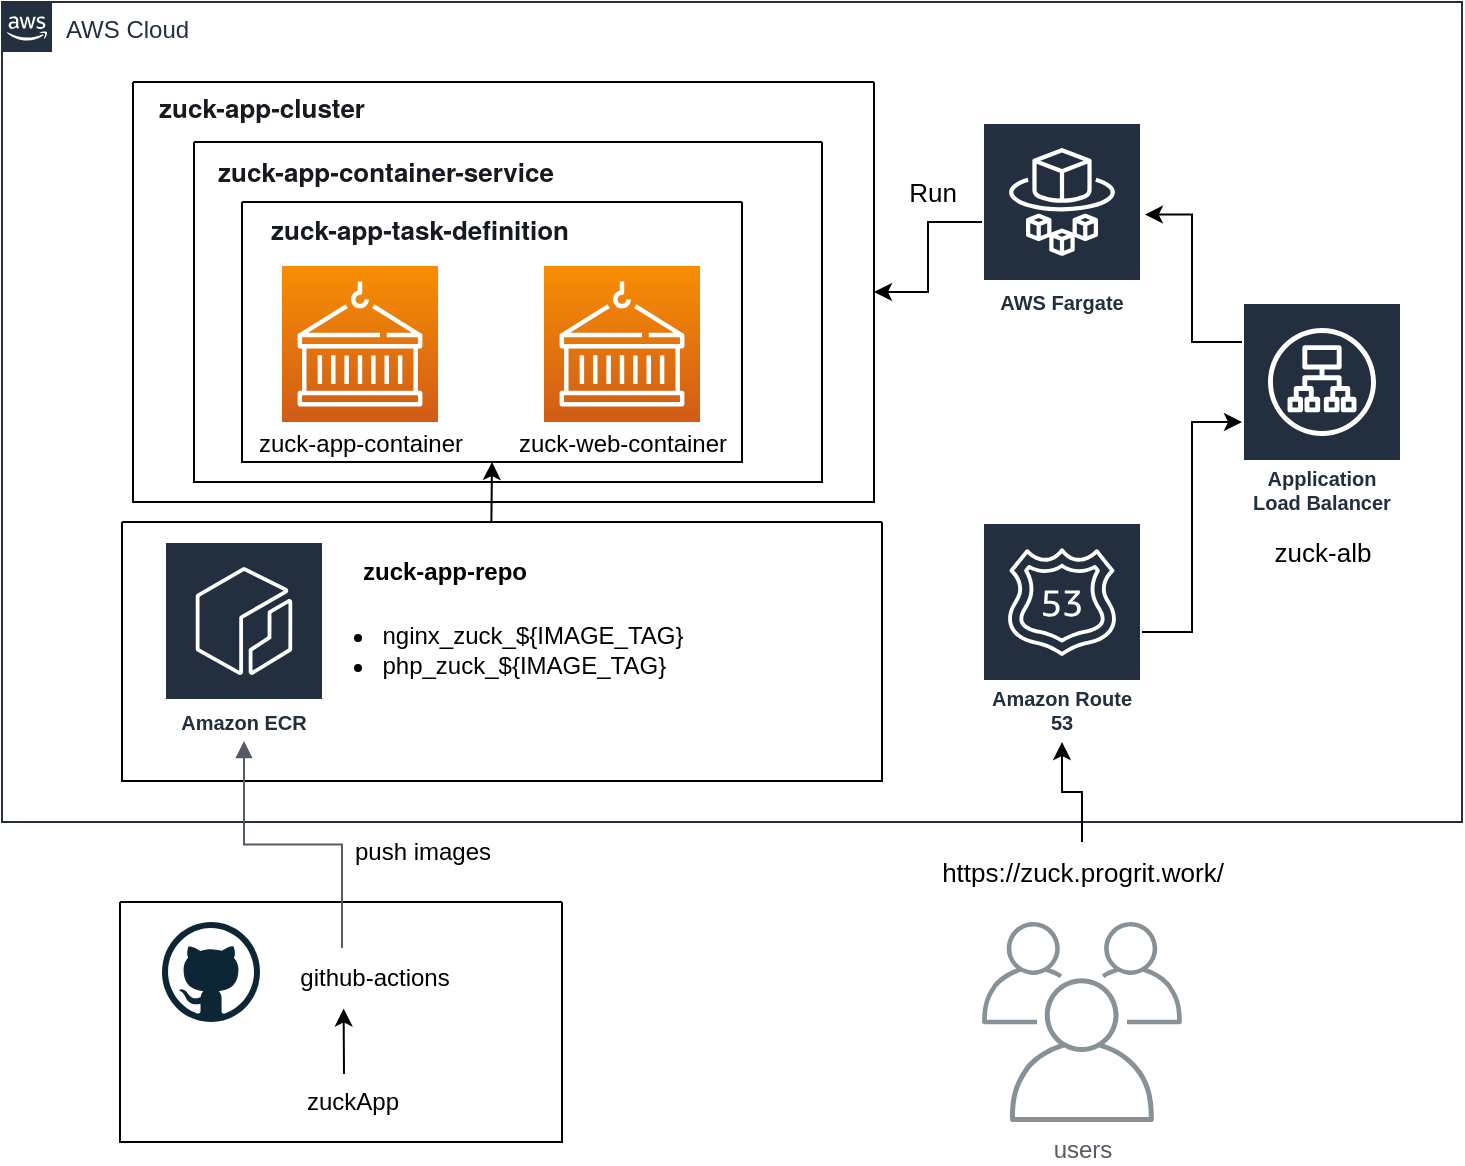 <mxfile version="20.1.4" type="github">
  <diagram id="Ht1M8jgEwFfnCIfOTk4-" name="Page-1">
    <mxGraphModel dx="1036" dy="1663" grid="1" gridSize="10" guides="1" tooltips="1" connect="1" arrows="1" fold="1" page="1" pageScale="1" pageWidth="1169" pageHeight="827" math="0" shadow="0">
      <root>
        <mxCell id="0" />
        <mxCell id="1" parent="0" />
        <mxCell id="UEzPUAAOIrF-is8g5C7q-175" value="AWS Cloud" style="points=[[0,0],[0.25,0],[0.5,0],[0.75,0],[1,0],[1,0.25],[1,0.5],[1,0.75],[1,1],[0.75,1],[0.5,1],[0.25,1],[0,1],[0,0.75],[0,0.5],[0,0.25]];outlineConnect=0;gradientColor=none;html=1;whiteSpace=wrap;fontSize=12;fontStyle=0;shape=mxgraph.aws4.group;grIcon=mxgraph.aws4.group_aws_cloud_alt;strokeColor=#232F3E;fillColor=none;verticalAlign=top;align=left;spacingLeft=30;fontColor=#232F3E;dashed=0;labelBackgroundColor=#ffffff;container=1;pointerEvents=0;collapsible=0;recursiveResize=0;" parent="1" vertex="1">
          <mxGeometry x="160" y="-770" width="730" height="410" as="geometry" />
        </mxCell>
        <mxCell id="VnYKqoV3uC1Lkvoz5hvW-4" value="" style="sketch=0;points=[[0,0,0],[0.25,0,0],[0.5,0,0],[0.75,0,0],[1,0,0],[0,1,0],[0.25,1,0],[0.5,1,0],[0.75,1,0],[1,1,0],[0,0.25,0],[0,0.5,0],[0,0.75,0],[1,0.25,0],[1,0.5,0],[1,0.75,0]];outlineConnect=0;fontColor=#232F3E;gradientColor=#F78E04;gradientDirection=north;fillColor=#D05C17;strokeColor=#ffffff;dashed=0;verticalLabelPosition=bottom;verticalAlign=top;align=center;html=1;fontSize=12;fontStyle=0;aspect=fixed;shape=mxgraph.aws4.resourceIcon;resIcon=mxgraph.aws4.containers;" vertex="1" parent="UEzPUAAOIrF-is8g5C7q-175">
          <mxGeometry x="140" y="132" width="78" height="78" as="geometry" />
        </mxCell>
        <mxCell id="VnYKqoV3uC1Lkvoz5hvW-49" value="" style="edgeStyle=orthogonalEdgeStyle;rounded=0;orthogonalLoop=1;jettySize=auto;html=1;fontSize=13;" edge="1" parent="UEzPUAAOIrF-is8g5C7q-175" source="VnYKqoV3uC1Lkvoz5hvW-7" target="VnYKqoV3uC1Lkvoz5hvW-11">
          <mxGeometry relative="1" as="geometry">
            <Array as="points">
              <mxPoint x="595" y="315" />
              <mxPoint x="595" y="210" />
            </Array>
          </mxGeometry>
        </mxCell>
        <mxCell id="VnYKqoV3uC1Lkvoz5hvW-7" value="Amazon Route 53" style="sketch=0;outlineConnect=0;fontColor=#232F3E;gradientColor=none;strokeColor=#ffffff;fillColor=#232F3E;dashed=0;verticalLabelPosition=middle;verticalAlign=bottom;align=center;html=1;whiteSpace=wrap;fontSize=10;fontStyle=1;spacing=3;shape=mxgraph.aws4.productIcon;prIcon=mxgraph.aws4.route_53;" vertex="1" parent="UEzPUAAOIrF-is8g5C7q-175">
          <mxGeometry x="490" y="260" width="80" height="110" as="geometry" />
        </mxCell>
        <mxCell id="VnYKqoV3uC1Lkvoz5hvW-8" value="AWS Fargate" style="sketch=0;outlineConnect=0;fontColor=#232F3E;gradientColor=none;strokeColor=#ffffff;fillColor=#232F3E;dashed=0;verticalLabelPosition=middle;verticalAlign=bottom;align=center;html=1;whiteSpace=wrap;fontSize=10;fontStyle=1;spacing=3;shape=mxgraph.aws4.productIcon;prIcon=mxgraph.aws4.fargate;" vertex="1" parent="UEzPUAAOIrF-is8g5C7q-175">
          <mxGeometry x="490" y="60" width="80" height="100" as="geometry" />
        </mxCell>
        <mxCell id="VnYKqoV3uC1Lkvoz5hvW-10" value="Amazon ECR" style="sketch=0;outlineConnect=0;fontColor=#232F3E;gradientColor=none;strokeColor=#ffffff;fillColor=#232F3E;dashed=0;verticalLabelPosition=middle;verticalAlign=bottom;align=center;html=1;whiteSpace=wrap;fontSize=10;fontStyle=1;spacing=3;shape=mxgraph.aws4.productIcon;prIcon=mxgraph.aws4.ecr;" vertex="1" parent="UEzPUAAOIrF-is8g5C7q-175">
          <mxGeometry x="81" y="269.5" width="80" height="100" as="geometry" />
        </mxCell>
        <mxCell id="VnYKqoV3uC1Lkvoz5hvW-11" value="Application Load Balancer" style="sketch=0;outlineConnect=0;fontColor=#232F3E;gradientColor=none;strokeColor=#ffffff;fillColor=#232F3E;dashed=0;verticalLabelPosition=middle;verticalAlign=bottom;align=center;html=1;whiteSpace=wrap;fontSize=10;fontStyle=1;spacing=3;shape=mxgraph.aws4.productIcon;prIcon=mxgraph.aws4.application_load_balancer;" vertex="1" parent="UEzPUAAOIrF-is8g5C7q-175">
          <mxGeometry x="620" y="150" width="80" height="110" as="geometry" />
        </mxCell>
        <mxCell id="VnYKqoV3uC1Lkvoz5hvW-28" value="&lt;b&gt;zuck-app-repo&lt;/b&gt;" style="text;html=1;align=center;verticalAlign=middle;resizable=0;points=[];autosize=1;strokeColor=none;fillColor=none;" vertex="1" parent="UEzPUAAOIrF-is8g5C7q-175">
          <mxGeometry x="166" y="269.5" width="110" height="30" as="geometry" />
        </mxCell>
        <mxCell id="VnYKqoV3uC1Lkvoz5hvW-30" value="" style="swimlane;startSize=0;" vertex="1" parent="UEzPUAAOIrF-is8g5C7q-175">
          <mxGeometry x="60" y="260" width="380" height="129.5" as="geometry" />
        </mxCell>
        <mxCell id="VnYKqoV3uC1Lkvoz5hvW-31" value="&lt;ul&gt;&lt;li&gt;&lt;span style=&quot;background-color: initial;&quot;&gt;nginx_zuck_${IMAGE_TAG}&lt;/span&gt;&lt;/li&gt;&lt;li style=&quot;text-align: left;&quot;&gt;&lt;span style=&quot;background-color: initial;&quot;&gt;php_zuck_${IMAGE_TAG}&lt;/span&gt;&lt;/li&gt;&lt;/ul&gt;" style="text;html=1;align=center;verticalAlign=middle;resizable=0;points=[];autosize=1;strokeColor=none;fillColor=none;" vertex="1" parent="VnYKqoV3uC1Lkvoz5hvW-30">
          <mxGeometry x="80" y="28.5" width="210" height="70" as="geometry" />
        </mxCell>
        <mxCell id="VnYKqoV3uC1Lkvoz5hvW-33" value="zuck-web-container" style="text;html=1;align=center;verticalAlign=middle;resizable=0;points=[];autosize=1;strokeColor=none;fillColor=none;" vertex="1" parent="UEzPUAAOIrF-is8g5C7q-175">
          <mxGeometry x="245" y="206" width="130" height="30" as="geometry" />
        </mxCell>
        <mxCell id="VnYKqoV3uC1Lkvoz5hvW-32" value="zuck-app-container" style="text;html=1;align=center;verticalAlign=middle;resizable=0;points=[];autosize=1;strokeColor=none;fillColor=none;" vertex="1" parent="UEzPUAAOIrF-is8g5C7q-175">
          <mxGeometry x="114" y="206" width="130" height="30" as="geometry" />
        </mxCell>
        <mxCell id="VnYKqoV3uC1Lkvoz5hvW-35" value="" style="swimlane;startSize=0;labelBackgroundColor=none;fontSize=13;" vertex="1" parent="UEzPUAAOIrF-is8g5C7q-175">
          <mxGeometry x="120" y="100" width="250" height="130" as="geometry" />
        </mxCell>
        <mxCell id="VnYKqoV3uC1Lkvoz5hvW-34" value="&lt;span style=&quot;color: rgb(22, 25, 31); font-family: &amp;quot;Amazon Ember&amp;quot;, &amp;quot;Helvetica Neue&amp;quot;, Roboto, Arial, sans-serif; font-style: normal; font-variant-ligatures: normal; font-variant-caps: normal; letter-spacing: normal; orphans: 2; text-indent: 0px; text-transform: none; widows: 2; word-spacing: 0px; -webkit-text-stroke-width: 0px; text-decoration-thickness: initial; text-decoration-style: initial; text-decoration-color: initial; float: none; display: inline !important; line-height: 1;&quot;&gt;&lt;font size=&quot;1&quot; style=&quot;&quot;&gt;&lt;b style=&quot;font-size: 13px;&quot;&gt;zuck-app-task-definition&lt;/b&gt;&lt;/font&gt;&lt;/span&gt;" style="text;whiteSpace=wrap;html=1;align=center;" vertex="1" parent="VnYKqoV3uC1Lkvoz5hvW-35">
          <mxGeometry x="-6" width="190" height="30" as="geometry" />
        </mxCell>
        <mxCell id="VnYKqoV3uC1Lkvoz5hvW-5" value="" style="sketch=0;points=[[0,0,0],[0.25,0,0],[0.5,0,0],[0.75,0,0],[1,0,0],[0,1,0],[0.25,1,0],[0.5,1,0],[0.75,1,0],[1,1,0],[0,0.25,0],[0,0.5,0],[0,0.75,0],[1,0.25,0],[1,0.5,0],[1,0.75,0]];outlineConnect=0;fontColor=#232F3E;gradientColor=#F78E04;gradientDirection=north;fillColor=#D05C17;strokeColor=#ffffff;dashed=0;verticalLabelPosition=bottom;verticalAlign=top;align=center;html=1;fontSize=12;fontStyle=0;aspect=fixed;shape=mxgraph.aws4.resourceIcon;resIcon=mxgraph.aws4.containers;" vertex="1" parent="VnYKqoV3uC1Lkvoz5hvW-35">
          <mxGeometry x="151" y="32" width="78" height="78" as="geometry" />
        </mxCell>
        <mxCell id="VnYKqoV3uC1Lkvoz5hvW-45" value="Run" style="text;html=1;align=center;verticalAlign=middle;resizable=0;points=[];autosize=1;strokeColor=none;fillColor=none;fontSize=13;" vertex="1" parent="UEzPUAAOIrF-is8g5C7q-175">
          <mxGeometry x="440" y="80" width="50" height="30" as="geometry" />
        </mxCell>
        <mxCell id="VnYKqoV3uC1Lkvoz5hvW-46" style="edgeStyle=orthogonalEdgeStyle;rounded=0;orthogonalLoop=1;jettySize=auto;html=1;fontSize=13;entryX=1.018;entryY=0.463;entryDx=0;entryDy=0;entryPerimeter=0;" edge="1" parent="UEzPUAAOIrF-is8g5C7q-175" source="VnYKqoV3uC1Lkvoz5hvW-11" target="VnYKqoV3uC1Lkvoz5hvW-8">
          <mxGeometry relative="1" as="geometry">
            <Array as="points">
              <mxPoint x="595" y="170" />
              <mxPoint x="595" y="106" />
            </Array>
          </mxGeometry>
        </mxCell>
        <mxCell id="VnYKqoV3uC1Lkvoz5hvW-48" value="" style="endArrow=classic;html=1;rounded=0;fontSize=13;entryX=0.5;entryY=1;entryDx=0;entryDy=0;exitX=0.486;exitY=0.003;exitDx=0;exitDy=0;exitPerimeter=0;" edge="1" parent="UEzPUAAOIrF-is8g5C7q-175" source="VnYKqoV3uC1Lkvoz5hvW-30" target="VnYKqoV3uC1Lkvoz5hvW-35">
          <mxGeometry width="50" height="50" relative="1" as="geometry">
            <mxPoint x="350" y="450" as="sourcePoint" />
            <mxPoint x="400" y="400" as="targetPoint" />
          </mxGeometry>
        </mxCell>
        <mxCell id="VnYKqoV3uC1Lkvoz5hvW-52" value="zuck-alb" style="text;html=1;align=center;verticalAlign=middle;resizable=0;points=[];autosize=1;strokeColor=none;fillColor=none;fontSize=13;" vertex="1" parent="UEzPUAAOIrF-is8g5C7q-175">
          <mxGeometry x="625" y="260" width="70" height="30" as="geometry" />
        </mxCell>
        <mxCell id="VnYKqoV3uC1Lkvoz5hvW-1" value="users" style="sketch=0;outlineConnect=0;gradientColor=none;fontColor=#545B64;strokeColor=none;fillColor=#879196;dashed=0;verticalLabelPosition=bottom;verticalAlign=top;align=center;html=1;fontSize=12;fontStyle=0;aspect=fixed;shape=mxgraph.aws4.illustration_users;pointerEvents=1" vertex="1" parent="1">
          <mxGeometry x="650" y="-310" width="100" height="100" as="geometry" />
        </mxCell>
        <mxCell id="VnYKqoV3uC1Lkvoz5hvW-14" value="" style="swimlane;startSize=0;" vertex="1" parent="1">
          <mxGeometry x="219" y="-320" width="221" height="120" as="geometry" />
        </mxCell>
        <mxCell id="VnYKqoV3uC1Lkvoz5hvW-12" value="" style="dashed=0;outlineConnect=0;html=1;align=center;labelPosition=center;verticalLabelPosition=bottom;verticalAlign=top;shape=mxgraph.weblogos.github" vertex="1" parent="VnYKqoV3uC1Lkvoz5hvW-14">
          <mxGeometry x="21" y="10" width="49" height="50" as="geometry" />
        </mxCell>
        <mxCell id="VnYKqoV3uC1Lkvoz5hvW-25" value="zuckApp" style="text;html=1;align=center;verticalAlign=middle;resizable=0;points=[];autosize=1;strokeColor=none;fillColor=none;" vertex="1" parent="VnYKqoV3uC1Lkvoz5hvW-14">
          <mxGeometry x="81" y="85" width="70" height="30" as="geometry" />
        </mxCell>
        <mxCell id="VnYKqoV3uC1Lkvoz5hvW-17" value="github-actions&lt;br&gt;" style="text;html=1;align=center;verticalAlign=middle;resizable=0;points=[];autosize=1;strokeColor=none;fillColor=none;" vertex="1" parent="1">
          <mxGeometry x="296" y="-297" width="100" height="30" as="geometry" />
        </mxCell>
        <mxCell id="VnYKqoV3uC1Lkvoz5hvW-20" value="" style="edgeStyle=orthogonalEdgeStyle;html=1;endArrow=none;elbow=vertical;startArrow=block;startFill=1;strokeColor=#545B64;rounded=0;entryX=0.34;entryY=0;entryDx=0;entryDy=0;entryPerimeter=0;" edge="1" parent="1" source="VnYKqoV3uC1Lkvoz5hvW-10" target="VnYKqoV3uC1Lkvoz5hvW-17">
          <mxGeometry width="100" relative="1" as="geometry">
            <mxPoint x="280" y="-350" as="sourcePoint" />
            <mxPoint x="380" y="-350" as="targetPoint" />
            <Array as="points" />
          </mxGeometry>
        </mxCell>
        <mxCell id="VnYKqoV3uC1Lkvoz5hvW-21" value="push images" style="text;html=1;align=center;verticalAlign=middle;resizable=0;points=[];autosize=1;strokeColor=none;fillColor=none;" vertex="1" parent="1">
          <mxGeometry x="325" y="-360" width="90" height="30" as="geometry" />
        </mxCell>
        <mxCell id="VnYKqoV3uC1Lkvoz5hvW-22" style="edgeStyle=orthogonalEdgeStyle;rounded=0;orthogonalLoop=1;jettySize=auto;html=1;exitX=0.5;exitY=1;exitDx=0;exitDy=0;" edge="1" parent="1" source="VnYKqoV3uC1Lkvoz5hvW-14" target="VnYKqoV3uC1Lkvoz5hvW-14">
          <mxGeometry relative="1" as="geometry" />
        </mxCell>
        <mxCell id="VnYKqoV3uC1Lkvoz5hvW-26" value="" style="edgeStyle=orthogonalEdgeStyle;rounded=0;orthogonalLoop=1;jettySize=auto;html=1;entryX=0.488;entryY=1.008;entryDx=0;entryDy=0;entryPerimeter=0;" edge="1" parent="1">
          <mxGeometry relative="1" as="geometry">
            <mxPoint x="331" y="-234" as="sourcePoint" />
            <mxPoint x="330.8" y="-266.76" as="targetPoint" />
          </mxGeometry>
        </mxCell>
        <mxCell id="VnYKqoV3uC1Lkvoz5hvW-38" value="" style="swimlane;startSize=0;labelBackgroundColor=none;fontSize=13;" vertex="1" parent="1">
          <mxGeometry x="256" y="-700" width="314" height="170" as="geometry" />
        </mxCell>
        <mxCell id="VnYKqoV3uC1Lkvoz5hvW-40" value="&lt;span style=&quot;color: rgb(22, 25, 31); font-family: &amp;quot;Amazon Ember&amp;quot;, &amp;quot;Helvetica Neue&amp;quot;, Roboto, Arial, sans-serif; font-style: normal; font-variant-ligatures: normal; font-variant-caps: normal; letter-spacing: normal; orphans: 2; text-indent: 0px; text-transform: none; widows: 2; word-spacing: 0px; -webkit-text-stroke-width: 0px; text-decoration-thickness: initial; text-decoration-style: initial; text-decoration-color: initial; float: none; display: inline !important; line-height: 1;&quot;&gt;&lt;font size=&quot;1&quot; style=&quot;&quot;&gt;&lt;b style=&quot;font-size: 13px;&quot;&gt;zuck-app-container-service&lt;/b&gt;&lt;/font&gt;&lt;/span&gt;" style="text;whiteSpace=wrap;html=1;align=center;" vertex="1" parent="VnYKqoV3uC1Lkvoz5hvW-38">
          <mxGeometry x="1" y="0.5" width="190" height="30" as="geometry" />
        </mxCell>
        <mxCell id="VnYKqoV3uC1Lkvoz5hvW-43" value="" style="swimlane;startSize=0;labelBackgroundColor=none;fontSize=13;" vertex="1" parent="VnYKqoV3uC1Lkvoz5hvW-38">
          <mxGeometry x="-30.5" y="-30" width="370.5" height="210" as="geometry" />
        </mxCell>
        <mxCell id="VnYKqoV3uC1Lkvoz5hvW-42" value="&lt;span style=&quot;color: rgb(22, 25, 31); font-family: &amp;quot;Amazon Ember&amp;quot;, &amp;quot;Helvetica Neue&amp;quot;, Roboto, Arial, sans-serif; font-style: normal; font-variant-ligatures: normal; font-variant-caps: normal; letter-spacing: normal; orphans: 2; text-indent: 0px; text-transform: none; widows: 2; word-spacing: 0px; -webkit-text-stroke-width: 0px; text-decoration-thickness: initial; text-decoration-style: initial; text-decoration-color: initial; float: none; display: inline !important; line-height: 1;&quot;&gt;&lt;font size=&quot;1&quot; style=&quot;&quot;&gt;&lt;b style=&quot;font-size: 13px;&quot;&gt;zuck-app-cluster&lt;/b&gt;&lt;/font&gt;&lt;/span&gt;" style="text;whiteSpace=wrap;html=1;align=center;" vertex="1" parent="VnYKqoV3uC1Lkvoz5hvW-43">
          <mxGeometry x="-30.5" y="-1.5" width="190" height="30" as="geometry" />
        </mxCell>
        <mxCell id="VnYKqoV3uC1Lkvoz5hvW-39" value="&lt;span style=&quot;color: rgba(0, 0, 0, 0); font-family: monospace; font-size: 0px; text-align: start;&quot;&gt;%3CmxGraphModel%3E%3Croot%3E%3CmxCell%20id%3D%220%22%2F%3E%3CmxCell%20id%3D%221%22%20parent%3D%220%22%2F%3E%3CmxCell%20id%3D%222%22%20value%3D%22%26lt%3Bspan%20style%3D%26quot%3Bcolor%3A%20rgb(22%2C%2025%2C%2031)%3B%20font-family%3A%20%26amp%3Bquot%3BAmazon%20Ember%26amp%3Bquot%3B%2C%20%26amp%3Bquot%3BHelvetica%20Neue%26amp%3Bquot%3B%2C%20Roboto%2C%20Arial%2C%20sans-serif%3B%20font-style%3A%20normal%3B%20font-variant-ligatures%3A%20normal%3B%20font-variant-caps%3A%20normal%3B%20letter-spacing%3A%20normal%3B%20orphans%3A%202%3B%20text-indent%3A%200px%3B%20text-transform%3A%20none%3B%20widows%3A%202%3B%20word-spacing%3A%200px%3B%20-webkit-text-stroke-width%3A%200px%3B%20text-decoration-thickness%3A%20initial%3B%20text-decoration-style%3A%20initial%3B%20text-decoration-color%3A%20initial%3B%20float%3A%20none%3B%20display%3A%20inline%20!important%3B%20line-height%3A%201%3B%26quot%3B%26gt%3B%26lt%3Bfont%20size%3D%26quot%3B1%26quot%3B%20style%3D%26quot%3B%26quot%3B%26gt%3B%26lt%3Bb%20style%3D%26quot%3Bfont-size%3A%2013px%3B%26quot%3B%26gt%3Bzuck-app-task-definition%26lt%3B%2Fb%26gt%3B%26lt%3B%2Ffont%26gt%3B%26lt%3B%2Fspan%26gt%3B%22%20style%3D%22text%3BwhiteSpace%3Dwrap%3Bhtml%3D1%3Balign%3Dcenter%3B%22%20vertex%3D%221%22%20parent%3D%221%22%3E%3CmxGeometry%20x%3D%22274%22%20y%3D%22-670%22%20width%3D%22190%22%20height%3D%2230%22%20as%3D%22geometry%22%2F%3E%3C%2FmxCell%3E%3C%2Froot%3E%3C%2FmxGraphModel%3E&lt;/span&gt;" style="text;html=1;align=center;verticalAlign=middle;resizable=0;points=[];autosize=1;strokeColor=none;fillColor=none;fontSize=13;" vertex="1" parent="1">
          <mxGeometry x="260" y="-705" width="20" height="30" as="geometry" />
        </mxCell>
        <mxCell id="VnYKqoV3uC1Lkvoz5hvW-44" style="edgeStyle=orthogonalEdgeStyle;rounded=0;orthogonalLoop=1;jettySize=auto;html=1;fontSize=13;" edge="1" parent="1" source="VnYKqoV3uC1Lkvoz5hvW-8" target="VnYKqoV3uC1Lkvoz5hvW-43">
          <mxGeometry relative="1" as="geometry" />
        </mxCell>
        <mxCell id="VnYKqoV3uC1Lkvoz5hvW-51" value="" style="edgeStyle=orthogonalEdgeStyle;rounded=0;orthogonalLoop=1;jettySize=auto;html=1;fontSize=13;" edge="1" parent="1" source="VnYKqoV3uC1Lkvoz5hvW-50" target="VnYKqoV3uC1Lkvoz5hvW-7">
          <mxGeometry relative="1" as="geometry" />
        </mxCell>
        <mxCell id="VnYKqoV3uC1Lkvoz5hvW-50" value="https://zuck.progrit.work/" style="text;html=1;align=center;verticalAlign=middle;resizable=0;points=[];autosize=1;strokeColor=none;fillColor=none;fontSize=13;" vertex="1" parent="1">
          <mxGeometry x="620" y="-350" width="160" height="30" as="geometry" />
        </mxCell>
      </root>
    </mxGraphModel>
  </diagram>
</mxfile>
